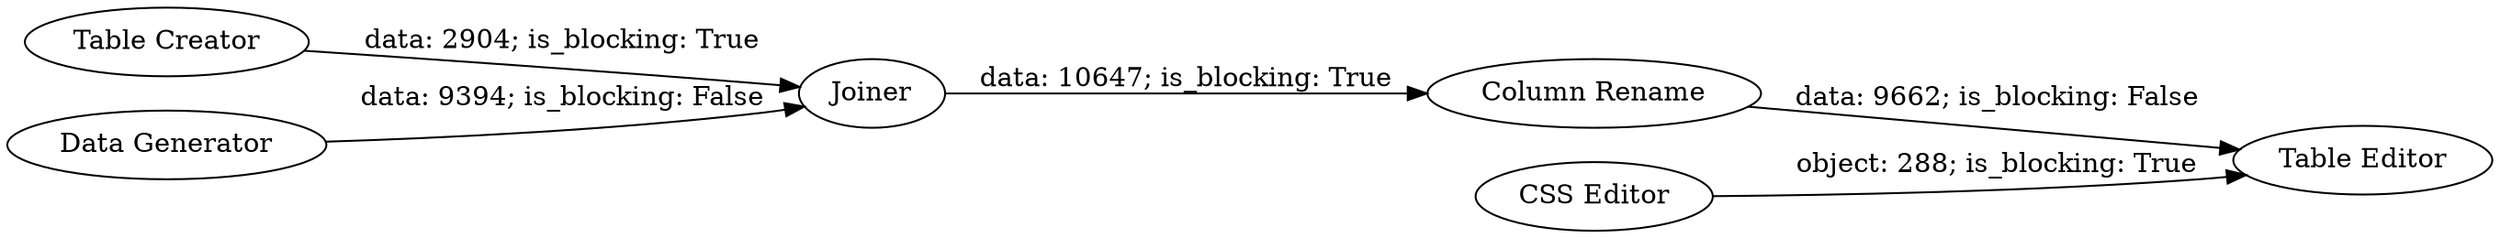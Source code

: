 digraph {
	"-2034539172197333768_6" [label="Table Creator"]
	"-2034539172197333768_3" [label="Data Generator"]
	"-4050656875025479726_2" [label="Table Editor"]
	"-4050656875025479726_1" [label="CSS Editor"]
	"-4050656875025479726_4" [label="Column Rename"]
	"-2034539172197333768_7" [label=Joiner]
	"-4050656875025479726_1" -> "-4050656875025479726_2" [label="object: 288; is_blocking: True"]
	"-4050656875025479726_4" -> "-4050656875025479726_2" [label="data: 9662; is_blocking: False"]
	"-2034539172197333768_3" -> "-2034539172197333768_7" [label="data: 9394; is_blocking: False"]
	"-2034539172197333768_7" -> "-4050656875025479726_4" [label="data: 10647; is_blocking: True"]
	"-2034539172197333768_6" -> "-2034539172197333768_7" [label="data: 2904; is_blocking: True"]
	rankdir=LR
}
